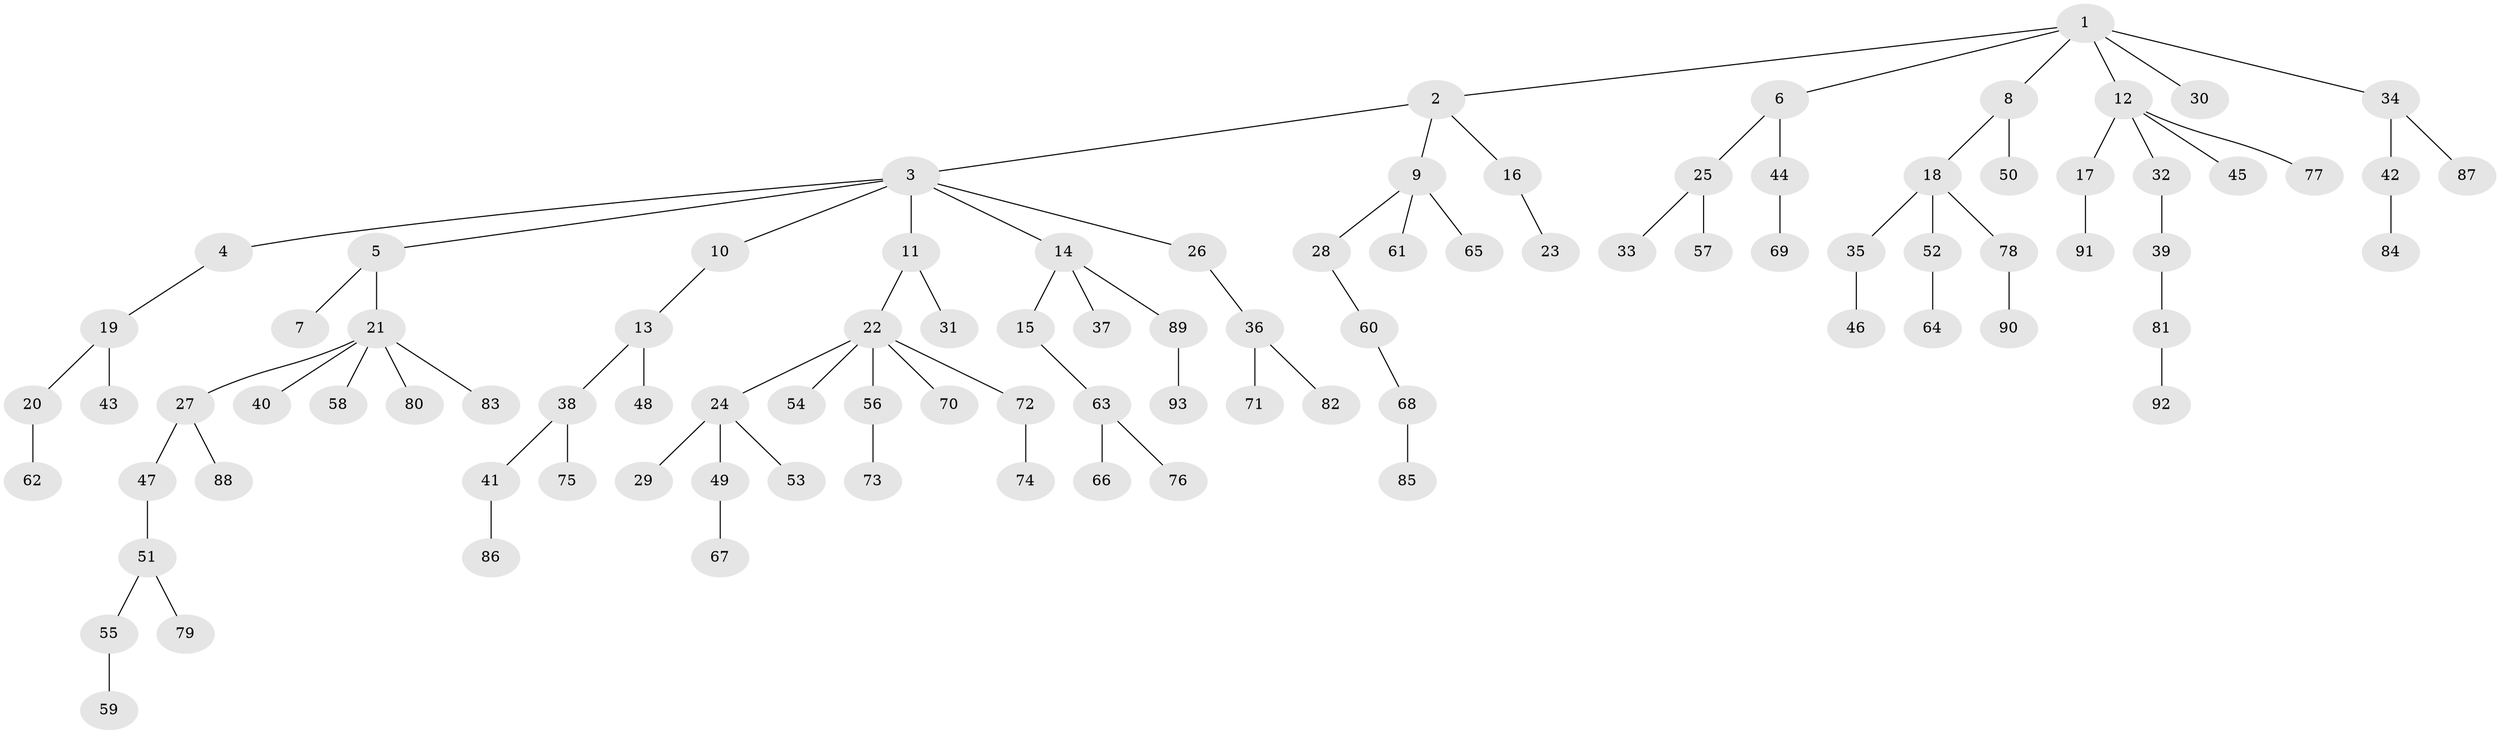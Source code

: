 // coarse degree distribution, {7: 0.016666666666666666, 4: 0.08333333333333333, 8: 0.016666666666666666, 3: 0.03333333333333333, 1: 0.5333333333333333, 2: 0.2833333333333333, 5: 0.016666666666666666, 6: 0.016666666666666666}
// Generated by graph-tools (version 1.1) at 2025/42/03/06/25 10:42:06]
// undirected, 93 vertices, 92 edges
graph export_dot {
graph [start="1"]
  node [color=gray90,style=filled];
  1;
  2;
  3;
  4;
  5;
  6;
  7;
  8;
  9;
  10;
  11;
  12;
  13;
  14;
  15;
  16;
  17;
  18;
  19;
  20;
  21;
  22;
  23;
  24;
  25;
  26;
  27;
  28;
  29;
  30;
  31;
  32;
  33;
  34;
  35;
  36;
  37;
  38;
  39;
  40;
  41;
  42;
  43;
  44;
  45;
  46;
  47;
  48;
  49;
  50;
  51;
  52;
  53;
  54;
  55;
  56;
  57;
  58;
  59;
  60;
  61;
  62;
  63;
  64;
  65;
  66;
  67;
  68;
  69;
  70;
  71;
  72;
  73;
  74;
  75;
  76;
  77;
  78;
  79;
  80;
  81;
  82;
  83;
  84;
  85;
  86;
  87;
  88;
  89;
  90;
  91;
  92;
  93;
  1 -- 2;
  1 -- 6;
  1 -- 8;
  1 -- 12;
  1 -- 30;
  1 -- 34;
  2 -- 3;
  2 -- 9;
  2 -- 16;
  3 -- 4;
  3 -- 5;
  3 -- 10;
  3 -- 11;
  3 -- 14;
  3 -- 26;
  4 -- 19;
  5 -- 7;
  5 -- 21;
  6 -- 25;
  6 -- 44;
  8 -- 18;
  8 -- 50;
  9 -- 28;
  9 -- 61;
  9 -- 65;
  10 -- 13;
  11 -- 22;
  11 -- 31;
  12 -- 17;
  12 -- 32;
  12 -- 45;
  12 -- 77;
  13 -- 38;
  13 -- 48;
  14 -- 15;
  14 -- 37;
  14 -- 89;
  15 -- 63;
  16 -- 23;
  17 -- 91;
  18 -- 35;
  18 -- 52;
  18 -- 78;
  19 -- 20;
  19 -- 43;
  20 -- 62;
  21 -- 27;
  21 -- 40;
  21 -- 58;
  21 -- 80;
  21 -- 83;
  22 -- 24;
  22 -- 54;
  22 -- 56;
  22 -- 70;
  22 -- 72;
  24 -- 29;
  24 -- 49;
  24 -- 53;
  25 -- 33;
  25 -- 57;
  26 -- 36;
  27 -- 47;
  27 -- 88;
  28 -- 60;
  32 -- 39;
  34 -- 42;
  34 -- 87;
  35 -- 46;
  36 -- 71;
  36 -- 82;
  38 -- 41;
  38 -- 75;
  39 -- 81;
  41 -- 86;
  42 -- 84;
  44 -- 69;
  47 -- 51;
  49 -- 67;
  51 -- 55;
  51 -- 79;
  52 -- 64;
  55 -- 59;
  56 -- 73;
  60 -- 68;
  63 -- 66;
  63 -- 76;
  68 -- 85;
  72 -- 74;
  78 -- 90;
  81 -- 92;
  89 -- 93;
}
